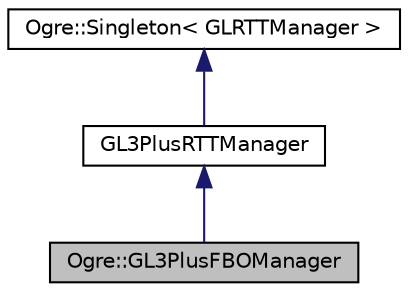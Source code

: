 digraph "Ogre::GL3PlusFBOManager"
{
  bgcolor="transparent";
  edge [fontname="Helvetica",fontsize="10",labelfontname="Helvetica",labelfontsize="10"];
  node [fontname="Helvetica",fontsize="10",shape=record];
  Node0 [label="Ogre::GL3PlusFBOManager",height=0.2,width=0.4,color="black", fillcolor="grey75", style="filled", fontcolor="black"];
  Node1 -> Node0 [dir="back",color="midnightblue",fontsize="10",style="solid",fontname="Helvetica"];
  Node1 [label="GL3PlusRTTManager",height=0.2,width=0.4,color="black",URL="$class_ogre_1_1_g_l_r_t_t_manager.html",tooltip="Manager/factory for RenderTextures. "];
  Node2 -> Node1 [dir="back",color="midnightblue",fontsize="10",style="solid",fontname="Helvetica"];
  Node2 [label="Ogre::Singleton\< GLRTTManager \>",height=0.2,width=0.4,color="black",URL="$class_ogre_1_1_singleton.html"];
}
